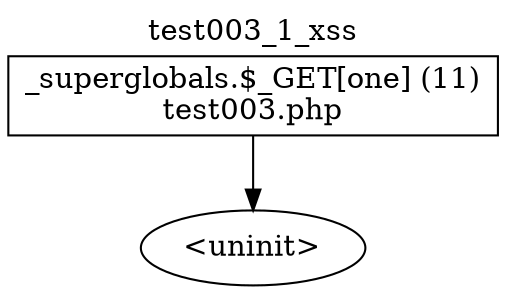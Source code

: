 digraph cfg {
  label="test003_1_xss";
  labelloc=t;
  n1 [shape=box, label="_superglobals.$_GET[one] (11)\ntest003.php"];
  n2 [shape=ellipse, label="<uninit>"];
  n1 -> n2;
}
